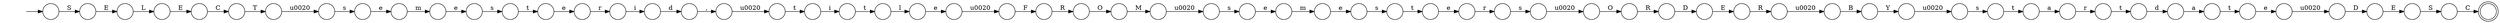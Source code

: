 digraph Automaton {
  rankdir = LR;
  0 [shape=circle,label=""];
  0 -> 31 [label="S"]
  1 [shape=circle,label=""];
  1 -> 42 [label="s"]
  2 [shape=circle,label=""];
  2 -> 47 [label="s"]
  3 [shape=circle,label=""];
  3 -> 55 [label="\u0020"]
  4 [shape=circle,label=""];
  4 -> 56 [label="O"]
  5 [shape=circle,label=""];
  5 -> 4 [label="R"]
  6 [shape=circle,label=""];
  6 -> 34 [label="d"]
  7 [shape=circle,label=""];
  7 -> 44 [label="a"]
  8 [shape=circle,label=""];
  8 -> 27 [label="i"]
  9 [shape=circle,label=""];
  9 -> 36 [label="E"]
  10 [shape=circle,label=""];
  10 -> 8 [label="t"]
  11 [shape=circle,label=""];
  11 -> 48 [label="E"]
  12 [shape=circle,label=""];
  12 -> 16 [label="t"]
  13 [shape=doublecircle,label=""];
  14 [shape=circle,label=""];
  14 -> 39 [label="l"]
  15 [shape=circle,label=""];
  15 -> 62 [label="e"]
  16 [shape=circle,label=""];
  16 -> 41 [label="a"]
  17 [shape=circle,label=""];
  17 -> 61 [label="r"]
  18 [shape=circle,label=""];
  18 -> 53 [label="\u0020"]
  19 [shape=circle,label=""];
  19 -> 20 [label="E"]
  20 [shape=circle,label=""];
  20 -> 9 [label="L"]
  21 [shape=circle,label=""];
  21 -> 1 [label="\u0020"]
  22 [shape=circle,label=""];
  22 -> 26 [label="\u0020"]
  23 [shape=circle,label=""];
  23 -> 7 [label="d"]
  24 [shape=circle,label=""];
  24 -> 50 [label="R"]
  25 [shape=circle,label=""];
  25 -> 28 [label="r"]
  26 [shape=circle,label=""];
  26 -> 24 [label="O"]
  27 [shape=circle,label=""];
  27 -> 14 [label="t"]
  28 [shape=circle,label=""];
  28 -> 6 [label="i"]
  29 [shape=circle,label=""];
  29 -> 43 [label="e"]
  30 [shape=circle,label=""];
  30 -> 0 [label="E"]
  31 [shape=circle,label=""];
  31 -> 13 [label="C"]
  32 [shape=circle,label=""];
  32 -> 10 [label="\u0020"]
  33 [shape=circle,label=""];
  33 -> 52 [label="\u0020"]
  34 [shape=circle,label=""];
  34 -> 32 [label=","]
  35 [shape=circle,label=""];
  35 -> 51 [label="e"]
  36 [shape=circle,label=""];
  36 -> 57 [label="C"]
  37 [shape=circle,label=""];
  37 -> 63 [label="t"]
  38 [shape=circle,label=""];
  38 -> 23 [label="t"]
  39 [shape=circle,label=""];
  39 -> 3 [label="e"]
  40 [shape=circle,label=""];
  40 -> 30 [label="D"]
  41 [shape=circle,label=""];
  41 -> 38 [label="r"]
  42 [shape=circle,label=""];
  42 -> 54 [label="e"]
  43 [shape=circle,label=""];
  43 -> 45 [label="m"]
  44 [shape=circle,label=""];
  44 -> 15 [label="t"]
  45 [shape=circle,label=""];
  45 -> 2 [label="e"]
  46 [shape=circle,label=""];
  46 -> 18 [label="Y"]
  47 [shape=circle,label=""];
  47 -> 60 [label="t"]
  48 [shape=circle,label=""];
  48 -> 33 [label="R"]
  49 [shape=circle,label=""];
  49 -> 59 [label="\u0020"]
  50 [shape=circle,label=""];
  50 -> 11 [label="D"]
  51 [shape=circle,label=""];
  51 -> 37 [label="s"]
  52 [shape=circle,label=""];
  52 -> 46 [label="B"]
  53 [shape=circle,label=""];
  53 -> 12 [label="s"]
  54 [shape=circle,label=""];
  54 -> 35 [label="m"]
  55 [shape=circle,label=""];
  55 -> 5 [label="F"]
  56 [shape=circle,label=""];
  56 -> 49 [label="M"]
  57 [shape=circle,label=""];
  57 -> 21 [label="T"]
  58 [shape=circle,label=""];
  initial [shape=plaintext,label=""];
  initial -> 58
  58 -> 19 [label="S"]
  59 [shape=circle,label=""];
  59 -> 29 [label="s"]
  60 [shape=circle,label=""];
  60 -> 17 [label="e"]
  61 [shape=circle,label=""];
  61 -> 22 [label="s"]
  62 [shape=circle,label=""];
  62 -> 40 [label="\u0020"]
  63 [shape=circle,label=""];
  63 -> 25 [label="e"]
}
